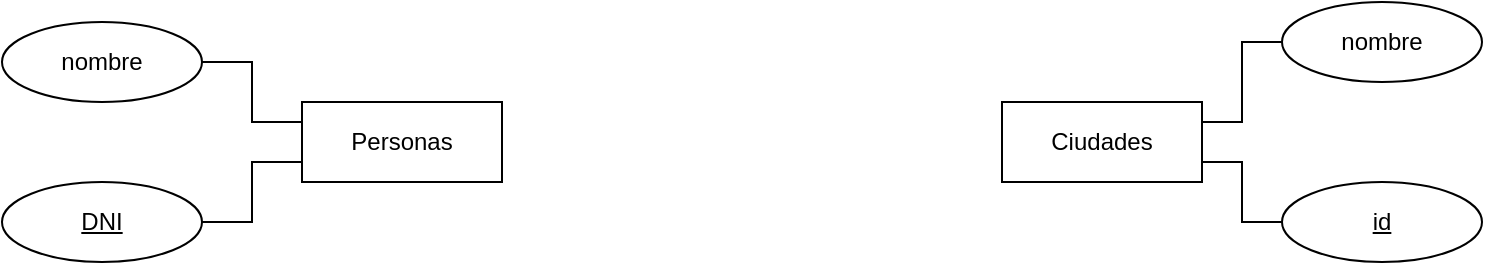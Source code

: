 <mxfile version="13.6.0"><diagram id="hsE7YiBC5Xc_UekLMh0-" name="Page-1"><mxGraphModel dx="1422" dy="791" grid="1" gridSize="10" guides="1" tooltips="1" connect="1" arrows="1" fold="1" page="1" pageScale="1" pageWidth="827" pageHeight="1169" math="0" shadow="0"><root><mxCell id="0"/><mxCell id="1" parent="0"/><mxCell id="ztRxh9SP08WlSzVqA_od-5" style="edgeStyle=orthogonalEdgeStyle;rounded=0;orthogonalLoop=1;jettySize=auto;html=1;entryX=0.25;entryY=0;entryDx=0;entryDy=0;strokeColor=none;" edge="1" parent="1" source="ztRxh9SP08WlSzVqA_od-2" target="ztRxh9SP08WlSzVqA_od-1"><mxGeometry relative="1" as="geometry"/></mxCell><mxCell id="ztRxh9SP08WlSzVqA_od-6" style="edgeStyle=orthogonalEdgeStyle;rounded=0;orthogonalLoop=1;jettySize=auto;html=1;exitX=0;exitY=0.25;exitDx=0;exitDy=0;endArrow=none;endFill=0;entryX=1;entryY=0.5;entryDx=0;entryDy=0;" edge="1" parent="1" source="ztRxh9SP08WlSzVqA_od-1" target="ztRxh9SP08WlSzVqA_od-2"><mxGeometry relative="1" as="geometry"/></mxCell><mxCell id="ztRxh9SP08WlSzVqA_od-1" value="Personas" style="whiteSpace=wrap;html=1;align=center;" vertex="1" parent="1"><mxGeometry x="190" y="120" width="100" height="40" as="geometry"/></mxCell><mxCell id="ztRxh9SP08WlSzVqA_od-2" value="&lt;div&gt;nombre&lt;/div&gt;" style="ellipse;whiteSpace=wrap;html=1;align=center;" vertex="1" parent="1"><mxGeometry x="40" y="80" width="100" height="40" as="geometry"/></mxCell><mxCell id="ztRxh9SP08WlSzVqA_od-9" style="edgeStyle=orthogonalEdgeStyle;rounded=0;orthogonalLoop=1;jettySize=auto;html=1;exitX=1;exitY=0.5;exitDx=0;exitDy=0;entryX=0;entryY=0.75;entryDx=0;entryDy=0;endArrow=none;endFill=0;strokeColor=#000000;" edge="1" parent="1" source="ztRxh9SP08WlSzVqA_od-4" target="ztRxh9SP08WlSzVqA_od-1"><mxGeometry relative="1" as="geometry"/></mxCell><mxCell id="ztRxh9SP08WlSzVqA_od-4" value="&lt;div&gt;DNI&lt;/div&gt;" style="ellipse;whiteSpace=wrap;html=1;align=center;fontStyle=4;" vertex="1" parent="1"><mxGeometry x="40" y="160" width="100" height="40" as="geometry"/></mxCell><mxCell id="ztRxh9SP08WlSzVqA_od-14" style="edgeStyle=orthogonalEdgeStyle;rounded=0;orthogonalLoop=1;jettySize=auto;html=1;exitX=1;exitY=0.25;exitDx=0;exitDy=0;entryX=0;entryY=0.5;entryDx=0;entryDy=0;endArrow=none;endFill=0;strokeColor=#000000;" edge="1" parent="1" source="ztRxh9SP08WlSzVqA_od-10" target="ztRxh9SP08WlSzVqA_od-11"><mxGeometry relative="1" as="geometry"/></mxCell><mxCell id="ztRxh9SP08WlSzVqA_od-15" style="edgeStyle=orthogonalEdgeStyle;rounded=0;orthogonalLoop=1;jettySize=auto;html=1;exitX=1;exitY=0.75;exitDx=0;exitDy=0;entryX=0;entryY=0.5;entryDx=0;entryDy=0;endArrow=none;endFill=0;strokeColor=#000000;" edge="1" parent="1" source="ztRxh9SP08WlSzVqA_od-10" target="ztRxh9SP08WlSzVqA_od-13"><mxGeometry relative="1" as="geometry"/></mxCell><mxCell id="ztRxh9SP08WlSzVqA_od-10" value="Ciudades" style="whiteSpace=wrap;html=1;align=center;" vertex="1" parent="1"><mxGeometry x="540" y="120" width="100" height="40" as="geometry"/></mxCell><mxCell id="ztRxh9SP08WlSzVqA_od-11" value="nombre" style="ellipse;whiteSpace=wrap;html=1;align=center;" vertex="1" parent="1"><mxGeometry x="680" y="70" width="100" height="40" as="geometry"/></mxCell><mxCell id="ztRxh9SP08WlSzVqA_od-13" value="&lt;div&gt;id&lt;/div&gt;" style="ellipse;whiteSpace=wrap;html=1;align=center;fontStyle=4;" vertex="1" parent="1"><mxGeometry x="680" y="160" width="100" height="40" as="geometry"/></mxCell></root></mxGraphModel></diagram></mxfile>